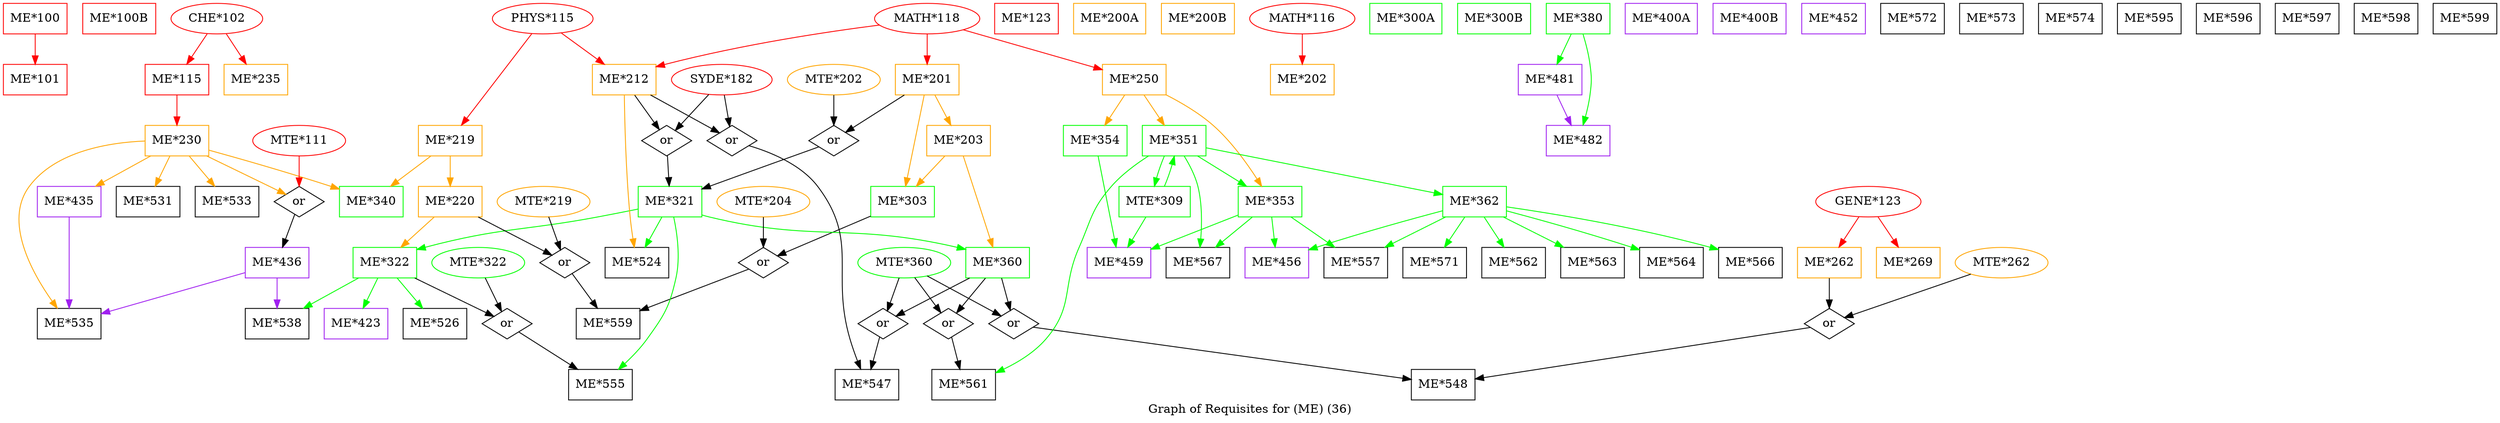 strict digraph "" {
	graph [bb="0,0,3031,491",
		label="Graph of Requisites for (ME) (36)",
		lheight=0.21,
		lp="1515.5,11.5",
		lwidth=3.33
	];
	node [label="\N"];
	"ME*100"	[color=red,
		height=0.5,
		pos="37.5,473",
		shape=box,
		width=1.0417];
	"ME*101"	[color=red,
		height=0.5,
		pos="37.5,401",
		shape=box,
		width=1.0417];
	"ME*100" -> "ME*101"	[color=red,
		pos="e,37.5,419.1 37.5,454.7 37.5,446.98 37.5,437.71 37.5,429.11"];
	"ME*100B"	[color=red,
		height=0.5,
		pos="136.5,473",
		shape=box,
		width=1.1944];
	"ME*115"	[color=red,
		height=0.5,
		pos="297.5,401",
		shape=box,
		width=1.0417];
	"ME*230"	[color=orange,
		height=0.5,
		pos="297.5,329",
		shape=box,
		width=1.0417];
	"ME*115" -> "ME*230"	[color=red,
		pos="e,297.5,347.1 297.5,382.7 297.5,374.98 297.5,365.71 297.5,357.11"];
	"ME*340"	[color=green,
		height=0.5,
		pos="526.5,257",
		shape=box,
		width=1.0417];
	"ME*230" -> "ME*340"	[color=orange,
		pos="e,488.86,271.85 335.01,317.83 369.94,308.19 423.63,292.95 479.2,275"];
	"ME*435"	[color=purple,
		height=0.5,
		pos="170.5,257",
		shape=box,
		width=1.0417];
	"ME*230" -> "ME*435"	[color=orange,
		pos="e,201.69,275.19 266.43,310.88 249.67,301.64 228.79,290.13 210.8,280.21"];
	or348	[height=0.5,
		label=or,
		pos="441.5,257",
		shape=diamond,
		width=0.81703];
	"ME*230" -> or348	[color=orange,
		pos="e,425.99,265.54 332.73,310.88 358.81,298.2 393.69,281.24 416.84,269.99"];
	"ME*531"	[height=0.5,
		pos="263.5,257",
		shape=box,
		width=1.0417];
	"ME*230" -> "ME*531"	[color=orange,
		pos="e,271.81,275.1 289.1,310.7 285.23,302.73 280.55,293.1 276.26,284.26"];
	"ME*533"	[height=0.5,
		pos="356.5,257",
		shape=box,
		width=1.0417];
	"ME*230" -> "ME*533"	[color=orange,
		pos="e,342.08,275.1 312.08,310.7 319.16,302.3 327.78,292.07 335.55,282.86"];
	"ME*535"	[height=0.5,
		pos="170.5,113",
		shape=box,
		width=1.0417];
	"ME*230" -> "ME*535"	[color=orange,
		pos="e,156.55,131.22 259.67,328.57 218.6,326.9 154.7,317.12 123.5,275 93.111,233.98 126.39,173.62 150.39,139.66"];
	"ME*435" -> "ME*535"	[color=purple,
		pos="e,170.5,131.19 170.5,238.87 170.5,214.67 170.5,170.21 170.5,141.39"];
	"ME*436"	[color=purple,
		height=0.5,
		pos="415.5,185",
		shape=box,
		width=1.0417];
	or348 -> "ME*436"	[pos="e,421.86,203.11 436.24,241.83 433.12,233.45 429.07,222.54 425.38,212.6"];
	"CHE*102"	[color=red,
		height=0.5,
		pos="251.5,473",
		width=1.4985];
	"CHE*102" -> "ME*115"	[color=red,
		pos="e,286.15,419.28 262.64,455.05 268.04,446.84 274.64,436.79 280.64,427.66"];
	"ME*235"	[color=orange,
		height=0.5,
		pos="204.5,401",
		shape=box,
		width=1.0417];
	"CHE*102" -> "ME*235"	[color=red,
		pos="e,216.1,419.28 240.12,455.05 234.61,446.84 227.86,436.79 221.73,427.66"];
	"ME*123"	[color=red,
		height=0.5,
		pos="1298.5,473",
		shape=box,
		width=1.0417];
	"ME*200A"	[color=orange,
		height=0.5,
		pos="1396.5,473",
		shape=box,
		width=1.1806];
	"ME*200B"	[color=orange,
		height=0.5,
		pos="1500.5,473",
		shape=box,
		width=1.1944];
	"ME*201"	[color=orange,
		height=0.5,
		pos="1181.5,401",
		shape=box,
		width=1.0417];
	"ME*203"	[color=orange,
		height=0.5,
		pos="1218.5,329",
		shape=box,
		width=1.0417];
	"ME*201" -> "ME*203"	[color=orange,
		pos="e,1209.5,347.1 1190.6,382.7 1194.9,374.64 1200.1,364.89 1204.8,355.98"];
	"ME*303"	[color=green,
		height=0.5,
		pos="1152.5,257",
		shape=box,
		width=1.0417];
	"ME*201" -> "ME*303"	[color=orange,
		pos="e,1156,275.19 1178,382.87 1173,358.56 1163.9,313.82 1158,285.01"];
	"orME*3210"	[height=0.5,
		label=or,
		pos="1071.5,329",
		shape=diamond,
		width=0.81703];
	"ME*201" -> "orME*3210"	[pos="e,1085.1,338.65 1154.6,382.88 1135.9,370.95 1111.2,355.24 1093.6,344.05"];
	"ME*203" -> "ME*303"	[color=orange,
		pos="e,1168.6,275.1 1202.2,310.7 1194.2,302.22 1184.4,291.86 1175.7,282.58"];
	"ME*360"	[color=green,
		height=0.5,
		pos="1264.5,185",
		shape=box,
		width=1.0417];
	"ME*203" -> "ME*360"	[color=orange,
		pos="e,1258.9,203.19 1224,310.87 1231.9,286.56 1246.4,241.82 1255.7,213.01"];
	"orME*5591"	[height=0.5,
		label=or,
		pos="988.5,185",
		shape=diamond,
		width=0.81703];
	"ME*303" -> "orME*5591"	[pos="e,1005,193.05 1114.9,239.94 1084.2,226.84 1041.6,208.68 1014.6,197.13"];
	"ME*321"	[color=green,
		height=0.5,
		pos="878.5,257",
		shape=box,
		width=1.0417];
	"orME*3210" -> "ME*321"	[pos="e,916.15,271.94 1053.8,321.68 1027.8,312.37 977.5,294.31 925.81,275.47"];
	"orME*5471"	[height=0.5,
		label=or,
		pos="1128.5,113",
		shape=diamond,
		width=0.81703];
	"ME*360" -> "orME*5471"	[pos="e,1143.9,121.9 1231.2,166.88 1207,154.39 1174.7,137.77 1152.8,126.52"];
	"orME*5481"	[height=0.5,
		label=or,
		pos="1282.5,113",
		shape=diamond,
		width=0.81703];
	"ME*360" -> "orME*5481"	[pos="e,1278.7,128.74 1268.9,166.7 1271.1,158.22 1273.8,147.88 1276.2,138.6"];
	"orME*5610"	[height=0.5,
		label=or,
		pos="1205.5,113",
		shape=diamond,
		width=0.81703];
	"ME*360" -> "orME*5610"	[pos="e,1214.9,125.21 1249.9,166.7 1241.3,156.47 1230.4,143.52 1221.5,133.01"];
	"ME*559"	[height=0.5,
		pos="805.5,113",
		shape=box,
		width=1.0417];
	"orME*5591" -> "ME*559"	[pos="e,843.04,128.36 971.28,177.41 944.38,167.12 891.43,146.87 852.58,132.01"];
	"ME*321" -> "ME*360"	[color=green,
		pos="e,1226.8,200.72 916.19,241.28 918.98,240.44 921.77,239.66 924.5,239 1049.3,208.73 1088.7,232.79 1217,203.05"];
	"ME*524"	[height=0.5,
		pos="839.5,185",
		shape=box,
		width=1.0417];
	"ME*321" -> "ME*524"	[color=green,
		pos="e,849.03,203.1 868.86,238.7 864.37,230.64 858.94,220.89 853.98,211.98"];
	"ME*322"	[color=green,
		height=0.5,
		pos="542.5,185",
		shape=box,
		width=1.0417];
	"ME*321" -> "ME*322"	[color=green,
		pos="e,580.23,200.56 840.88,248.28 826.12,245.3 809.03,241.92 793.5,239 705.69,222.51 679.57,226.8 589.98,203.17"];
	"ME*555"	[height=0.5,
		pos="796.5,41",
		shape=box,
		width=1.0417];
	"ME*321" -> "ME*555"	[color=green,
		pos="e,817.64,59.087 882.86,238.72 886.73,220.63 890.99,191.5 885.5,167 877.76,132.47 872.14,123.75 851.5,95 844.01,84.564 834.31,74.437 \
825.15,65.879"];
	"MATH*118"	[color=red,
		height=0.5,
		pos="1181.5,473",
		width=1.7151];
	"MATH*118" -> "ME*201"	[color=red,
		pos="e,1181.5,419.1 1181.5,454.7 1181.5,446.98 1181.5,437.71 1181.5,429.11"];
	"ME*212"	[color=orange,
		height=0.5,
		pos="824.5,401",
		shape=box,
		width=1.0417];
	"MATH*118" -> "ME*212"	[color=red,
		pos="e,862.02,416.24 1125.4,465.46 1065,457.74 965.93,443.12 871.98,418.85"];
	"ME*250"	[color=orange,
		height=0.5,
		pos="1423.5,401",
		shape=box,
		width=1.0417];
	"MATH*118" -> "ME*250"	[color=red,
		pos="e,1385.8,412.9 1223.7,459.81 1266.2,447.5 1331.8,428.52 1376.1,415.7"];
	"orME*3211"	[height=0.5,
		label=or,
		pos="874.5,329",
		shape=diamond,
		width=0.81703];
	"ME*212" -> "orME*3211"	[pos="e,865.89,342.06 836.86,382.7 843.84,372.93 852.6,360.66 859.91,350.42"];
	"ME*212" -> "ME*524"	[color=orange,
		pos="e,836.44,203.13 824.65,382.57 825.04,352.98 826.45,291.07 831.5,239 832.32,230.53 833.58,221.36 834.85,213.06"];
	"orME*5470"	[height=0.5,
		label=or,
		pos="951.5,329",
		shape=diamond,
		width=0.81703];
	"ME*212" -> "orME*5470"	[pos="e,936.82,338.09 855.57,382.88 877.88,370.58 907.5,354.25 927.89,343.01"];
	"ME*351"	[color=green,
		height=0.5,
		pos="1470.5,329",
		shape=box,
		width=1.0417];
	"ME*250" -> "ME*351"	[color=orange,
		pos="e,1459,347.1 1435.1,382.7 1440.6,374.47 1447.3,364.48 1453.4,355.42"];
	"ME*353"	[color=green,
		height=0.5,
		pos="1583.5,257",
		shape=box,
		width=1.0417];
	"ME*250" -> "ME*353"	[color=orange,
		pos="e,1573.6,275.05 1461.1,383.03 1479,373.88 1500,361.49 1516.5,347 1537.4,328.58 1556,302.68 1568.3,283.57"];
	"ME*354"	[color=green,
		height=0.5,
		pos="1377.5,329",
		shape=box,
		width=1.0417];
	"ME*250" -> "ME*354"	[color=orange,
		pos="e,1388.7,347.1 1412.1,382.7 1406.8,374.56 1400.3,364.69 1394.4,355.7"];
	"orME*3211" -> "ME*321"	[pos="e,877.5,275.45 875.45,311.41 875.89,303.71 876.42,294.34 876.92,285.62"];
	"ME*547"	[height=0.5,
		pos="1110.5,41",
		shape=box,
		width=1.0417];
	"orME*5470" -> "ME*547"	[pos="e,1103.1,59.438 971.57,323.04 994.76,316.24 1032.3,301.69 1052.5,275 1101.8,209.8 1067.6,173.48 1090.5,95 1093,86.41 1096.3,77.23 \
1099.4,68.965"];
	"ME*351" -> "ME*353"	[color=green,
		pos="e,1555.8,275.19 1498.1,310.88 1512.9,301.72 1531.3,290.34 1547.2,280.48"];
	"MTE*309"	[color=green,
		height=0.5,
		pos="1447.5,257",
		shape=box,
		width=1.1667];
	"ME*351" -> "MTE*309"	[color=green,
		pos="e,1447.2,275.1 1458.9,310.7 1455.5,302.9 1452.2,293.51 1449.7,284.83"];
	"ME*362"	[color=green,
		height=0.5,
		pos="1824.5,257",
		shape=box,
		width=1.0417];
	"ME*351" -> "ME*362"	[color=green,
		pos="e,1786.8,265.45 1508,320.58 1572.8,307.76 1705.5,281.53 1776.8,267.44"];
	"ME*561"	[height=0.5,
		pos="1223.5,41",
		shape=box,
		width=1.0417];
	"ME*351" -> "ME*561"	[color=green,
		pos="e,1261,54.869 1440.2,310.88 1425.7,301.62 1408.9,289.17 1396.5,275 1372.7,247.74 1373,236.16 1358.5,203 1338.1,156.37 1353.5,133.77 \
1320.5,95 1307.2,79.312 1288,67.464 1270.2,58.993"];
	"ME*567"	[height=0.5,
		pos="1498.5,185",
		shape=box,
		width=1.0417];
	"ME*351" -> "ME*567"	[color=green,
		pos="e,1500.9,203.02 1482.4,310.72 1488.5,300.76 1495.3,287.73 1498.5,275 1503.5,254.66 1503.2,230.89 1501.8,213.04"];
	"ME*353" -> "ME*567"	[color=green,
		pos="e,1519.3,203.1 1562.5,238.7 1551.8,229.88 1538.6,219.03 1527,209.47"];
	"ME*459"	[color=purple,
		height=0.5,
		pos="1405.5,185",
		shape=box,
		width=1.0417];
	"ME*353" -> "ME*459"	[color=green,
		pos="e,1443.2,200.82 1545.8,241.15 1518.6,230.48 1481.8,216.02 1452.7,204.58"];
	"ME*456"	[color=purple,
		height=0.5,
		pos="1591.5,185",
		shape=box,
		width=1.0417];
	"ME*353" -> "ME*456"	[color=green,
		pos="e,1589.5,203.1 1585.5,238.7 1586.4,230.98 1587.4,221.71 1588.4,213.11"];
	"ME*557"	[height=0.5,
		pos="1684.5,185",
		shape=box,
		width=1.0417];
	"ME*353" -> "ME*557"	[color=green,
		pos="e,1659.7,203.19 1608.2,238.88 1621.2,229.89 1637.2,218.76 1651.3,209.03"];
	"ME*354" -> "ME*459"	[color=green,
		pos="e,1402.1,203.19 1380.9,310.87 1385.7,286.56 1394.5,241.82 1400.2,213.01"];
	"ME*202"	[color=orange,
		height=0.5,
		pos="1623.5,401",
		shape=box,
		width=1.0417];
	"MATH*116"	[color=red,
		height=0.5,
		pos="1623.5,473",
		width=1.7151];
	"MATH*116" -> "ME*202"	[color=red,
		pos="e,1623.5,419.1 1623.5,454.7 1623.5,446.98 1623.5,437.71 1623.5,429.11"];
	"orME*5471" -> "ME*547"	[pos="e,1114.9,59.04 1124.7,97.155 1122.6,88.961 1119.9,78.533 1117.4,68.954"];
	"ME*548"	[height=0.5,
		pos="1788.5,41",
		shape=box,
		width=1.0417];
	"orME*5481" -> "ME*548"	[pos="e,1750.9,47.2 1305.2,108.86 1382.3,98.198 1634.7,63.28 1740.8,48.598"];
	"orME*5610" -> "ME*561"	[pos="e,1219.1,59.04 1209.3,97.155 1211.4,88.961 1214.1,78.533 1216.6,68.954"];
	"PHYS*115"	[color=red,
		height=0.5,
		pos="728.5,473",
		width=1.6429];
	"PHYS*115" -> "ME*212"	[color=red,
		pos="e,801.13,419.04 750.28,456.12 762.84,446.96 778.84,435.29 792.77,425.14"];
	"ME*219"	[color=orange,
		height=0.5,
		pos="619.5,329",
		shape=box,
		width=1.0417];
	"PHYS*115" -> "ME*219"	[color=red,
		pos="e,632.75,347.27 715.57,455.15 696.58,430.41 661.01,384.08 638.88,355.25"];
	"ME*219" -> "ME*340"	[color=orange,
		pos="e,549.22,275.1 596.51,310.7 584.69,301.8 570.11,290.82 557.32,281.2"];
	"ME*220"	[color=orange,
		height=0.5,
		pos="619.5,257",
		shape=box,
		width=1.0417];
	"ME*219" -> "ME*220"	[color=orange,
		pos="e,619.5,275.1 619.5,310.7 619.5,302.98 619.5,293.71 619.5,285.11"];
	"ME*220" -> "ME*322"	[color=orange,
		pos="e,561.31,203.1 600.47,238.7 590.96,230.05 579.29,219.45 568.93,210.03"];
	"orME*5590"	[height=0.5,
		label=or,
		pos="754.5,185",
		shape=diamond,
		width=0.81703];
	"ME*220" -> "orME*5590"	[pos="e,739.25,193.9 652.52,238.88 676.6,226.39 708.66,209.77 730.36,198.52"];
	"ME*423"	[color=purple,
		height=0.5,
		pos="508.5,113",
		shape=box,
		width=1.0417];
	"ME*322" -> "ME*423"	[color=green,
		pos="e,516.81,131.1 534.1,166.7 530.23,158.73 525.55,149.1 521.26,140.26"];
	"ME*526"	[height=0.5,
		pos="601.5,113",
		shape=box,
		width=1.0417];
	"ME*322" -> "ME*526"	[color=green,
		pos="e,587.08,131.1 557.08,166.7 564.16,158.3 572.78,148.07 580.55,138.86"];
	"ME*538"	[height=0.5,
		pos="415.5,113",
		shape=box,
		width=1.0417];
	"ME*322" -> "ME*538"	[color=green,
		pos="e,446.69,131.19 511.43,166.88 494.67,157.64 473.79,146.13 455.8,136.21"];
	"orME*5550"	[height=0.5,
		label=or,
		pos="686.5,113",
		shape=diamond,
		width=0.81703];
	"ME*322" -> "orME*5550"	[pos="e,670.99,121.54 577.73,166.88 603.81,154.2 638.69,137.24 661.84,125.99"];
	"orME*5590" -> "ME*559"	[pos="e,792.98,131.19 763.15,172.13 769.67,163.17 778.86,150.57 787.01,139.38"];
	"orME*5550" -> "ME*555"	[pos="e,769.65,59.088 700.43,103.13 715.61,93.477 740.47,77.653 761.11,64.524"];
	"ME*436" -> "ME*535"	[color=purple,
		pos="e,208.29,124.8 377.76,173.22 334.86,160.96 264.78,140.94 218.15,127.61"];
	"ME*436" -> "ME*538"	[color=purple,
		pos="e,415.5,131.1 415.5,166.7 415.5,158.98 415.5,149.71 415.5,141.11"];
	"MTE*309" -> "ME*351"	[color=green,
		pos="e,1470.7,310.7 1459,275.1 1462.4,282.88 1465.7,292.26 1468.2,300.95"];
	"MTE*309" -> "ME*459"	[color=green,
		pos="e,1415.8,203.1 1437.1,238.7 1432.2,230.56 1426.3,220.69 1420.9,211.7"];
	"ME*362" -> "ME*456"	[color=green,
		pos="e,1629.1,200.16 1787,246.29 1751.1,236.8 1695.4,221.52 1638.9,203.34"];
	"ME*362" -> "ME*557"	[color=green,
		pos="e,1718.9,203.19 1790.3,238.88 1771.4,229.47 1747.9,217.71 1727.8,207.67"];
	"ME*562"	[height=0.5,
		pos="1870.5,185",
		shape=box,
		width=1.0417];
	"ME*362" -> "ME*562"	[color=green,
		pos="e,1859.3,203.1 1835.9,238.7 1841.2,230.56 1847.7,220.69 1853.6,211.7"];
	"ME*563"	[height=0.5,
		pos="1963.5,185",
		shape=box,
		width=1.0417];
	"ME*362" -> "ME*563"	[color=green,
		pos="e,1929.4,203.19 1858.5,238.88 1877.1,229.51 1900.3,217.81 1920.2,207.8"];
	"ME*564"	[height=0.5,
		pos="2056.5,185",
		shape=box,
		width=1.0417];
	"ME*362" -> "ME*564"	[color=green,
		pos="e,2018.9,200.15 1862.2,246.17 1897.9,236.66 1953.1,221.42 2009.2,203.32"];
	"ME*566"	[height=0.5,
		pos="2149.5,185",
		shape=box,
		width=1.0417];
	"ME*362" -> "ME*566"	[color=green,
		pos="e,2111.8,200.51 1862.4,250.84 1914.6,243.3 2011.6,227.7 2101.9,203.22"];
	"ME*571"	[height=0.5,
		pos="1777.5,185",
		shape=box,
		width=1.0417];
	"ME*362" -> "ME*571"	[color=green,
		pos="e,1789,203.1 1812.9,238.7 1807.4,230.47 1800.7,220.48 1794.6,211.42"];
	"ME*262"	[color=orange,
		height=0.5,
		pos="2242.5,185",
		shape=box,
		width=1.0417];
	"orME*5480"	[height=0.5,
		label=or,
		pos="2242.5,113",
		shape=diamond,
		width=0.81703];
	"ME*262" -> "orME*5480"	[pos="e,2242.5,131.1 2242.5,166.7 2242.5,158.98 2242.5,149.71 2242.5,141.11"];
	"orME*5480" -> "ME*548"	[pos="e,1826.1,47.79 2220.3,108.58 2150.3,97.784 1933.2,64.307 1836.2,49.35"];
	"GENE*123"	[color=red,
		height=0.5,
		pos="2288.5,257",
		width=1.7151];
	"GENE*123" -> "ME*262"	[color=red,
		pos="e,2253.9,203.28 2277.4,239.05 2272,230.84 2265.4,220.79 2259.4,211.66"];
	"ME*269"	[color=orange,
		height=0.5,
		pos="2335.5,185",
		shape=box,
		width=1.0417];
	"GENE*123" -> "ME*269"	[color=red,
		pos="e,2323.9,203.28 2299.9,239.05 2305.4,230.84 2312.1,220.79 2318.3,211.66"];
	"ME*300A"	[color=green,
		height=0.5,
		pos="1745.5,473",
		shape=box,
		width=1.1806];
	"ME*300B"	[color=green,
		height=0.5,
		pos="1849.5,473",
		shape=box,
		width=1.1944];
	"MTE*202"	[color=orange,
		height=0.5,
		pos="1071.5,401",
		width=1.5165];
	"MTE*202" -> "orME*3210"	[pos="e,1071.5,347.1 1071.5,382.7 1071.5,374.98 1071.5,365.71 1071.5,357.11"];
	"SYDE*182"	[color=red,
		height=0.5,
		pos="939.5,401",
		width=1.6429];
	"SYDE*182" -> "orME*3211"	[pos="e,884.73,341.02 924.1,383.41 914.31,372.87 901.63,359.21 891.54,348.35"];
	"SYDE*182" -> "orME*5470"	[pos="e,948.81,345.67 942.47,382.7 943.86,374.55 945.56,364.66 947.1,355.67"];
	"ME*380"	[color=green,
		height=0.5,
		pos="1948.5,473",
		shape=box,
		width=1.0417];
	"ME*481"	[color=purple,
		height=0.5,
		pos="1915.5,401",
		shape=box,
		width=1.0417];
	"ME*380" -> "ME*481"	[color=green,
		pos="e,1923.6,419.1 1940.3,454.7 1936.6,446.73 1932,437.1 1927.9,428.26"];
	"ME*482"	[color=purple,
		height=0.5,
		pos="1948.5,329",
		shape=box,
		width=1.0417];
	"ME*380" -> "ME*482"	[color=green,
		pos="e,1954.3,347.44 1954.3,454.56 1957.4,444.33 1960.9,431.08 1962.5,419 1964.6,403.13 1964.6,398.87 1962.5,383 1961.4,374.51 1959.3,\
365.43 1957.1,357.24"];
	"ME*481" -> "ME*482"	[color=purple,
		pos="e,1940.4,347.1 1923.7,382.7 1927.4,374.73 1932,365.1 1936.1,356.26"];
	"ME*400A"	[color=purple,
		height=0.5,
		pos="2046.5,473",
		shape=box,
		width=1.1806];
	"ME*400B"	[color=purple,
		height=0.5,
		pos="2150.5,473",
		shape=box,
		width=1.1944];
	"MTE*111"	[color=red,
		height=0.5,
		pos="441.5,329",
		width=1.5165];
	"MTE*111" -> or348	[color=red,
		pos="e,441.5,275.1 441.5,310.7 441.5,302.98 441.5,293.71 441.5,285.11"];
	"ME*452"	[color=purple,
		height=0.5,
		pos="2249.5,473",
		shape=box,
		width=1.0417];
	"MTE*360"	[color=green,
		height=0.5,
		pos="1154.5,185",
		width=1.5165];
	"MTE*360" -> "orME*5471"	[pos="e,1133.7,127.97 1148.2,167.05 1144.9,158.17 1140.8,147.14 1137.2,137.44"];
	"MTE*360" -> "orME*5481"	[pos="e,1267.7,122.07 1181.6,169.15 1204.5,156.64 1237,138.91 1258.8,126.96"];
	"MTE*360" -> "orME*5610"	[pos="e,1196.9,125.87 1166.6,167.41 1173.9,157.43 1183.2,144.66 1190.9,134.1"];
	"MTE*262"	[color=orange,
		height=0.5,
		pos="2445.5,185",
		width=1.5165];
	"MTE*262" -> "orME*5480"	[pos="e,2260.3,120.15 2409.2,171.49 2369.3,157.74 2306.2,135.97 2270.2,123.54"];
	"MTE*322"	[color=green,
		height=0.5,
		pos="652.5,185",
		width=1.5165];
	"MTE*322" -> "orME*5550"	[pos="e,679.94,127.51 660.73,167.05 665.15,157.95 670.66,146.6 675.45,136.74"];
	"MTE*219"	[color=orange,
		height=0.5,
		pos="729.5,257",
		width=1.5165];
	"MTE*219" -> "orME*5590"	[pos="e,749.51,199.97 735.55,239.05 738.73,230.17 742.67,219.14 746.13,209.44"];
	"MTE*204"	[color=orange,
		height=0.5,
		pos="988.5,257",
		width=1.5165];
	"MTE*204" -> "orME*5591"	[pos="e,988.5,203.1 988.5,238.7 988.5,230.98 988.5,221.71 988.5,213.11"];
	"ME*572"	[height=0.5,
		pos="2342.5,473",
		shape=box,
		width=1.0417];
	"ME*573"	[height=0.5,
		pos="2435.5,473",
		shape=box,
		width=1.0417];
	"ME*574"	[height=0.5,
		pos="2528.5,473",
		shape=box,
		width=1.0417];
	"ME*595"	[height=0.5,
		pos="2621.5,473",
		shape=box,
		width=1.0417];
	"ME*596"	[height=0.5,
		pos="2714.5,473",
		shape=box,
		width=1.0417];
	"ME*597"	[height=0.5,
		pos="2807.5,473",
		shape=box,
		width=1.0417];
	"ME*598"	[height=0.5,
		pos="2900.5,473",
		shape=box,
		width=1.0417];
	"ME*599"	[height=0.5,
		pos="2993.5,473",
		shape=box,
		width=1.0417];
}
